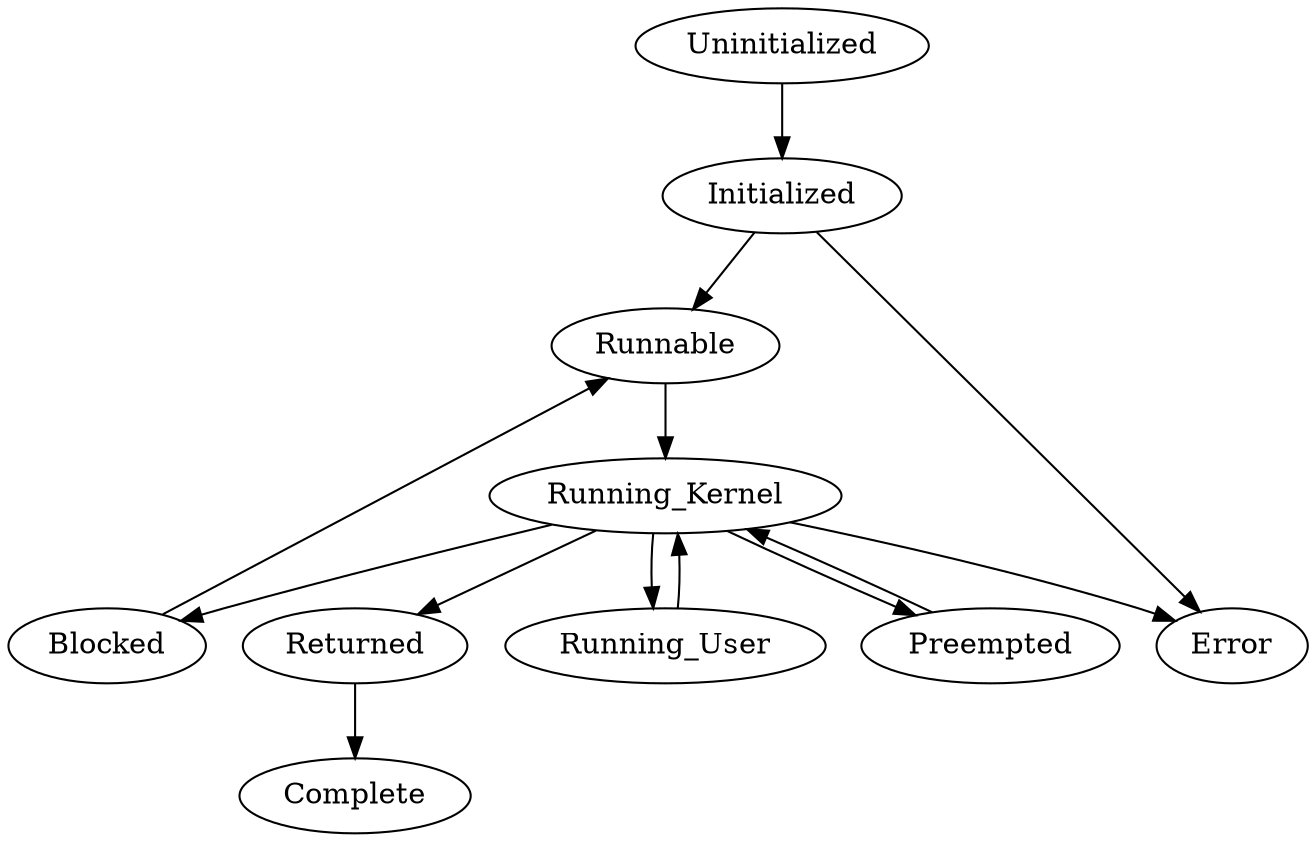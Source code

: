 digraph {
	Uninitialized -> Initialized
	Initialized -> {Runnable Error}
	{Runnable Running_User Preempted} -> Running_Kernel
	Running_Kernel -> {Blocked Error Preempted Returned Running_User}
	Returned -> Complete
	Blocked -> Runnable
} 
